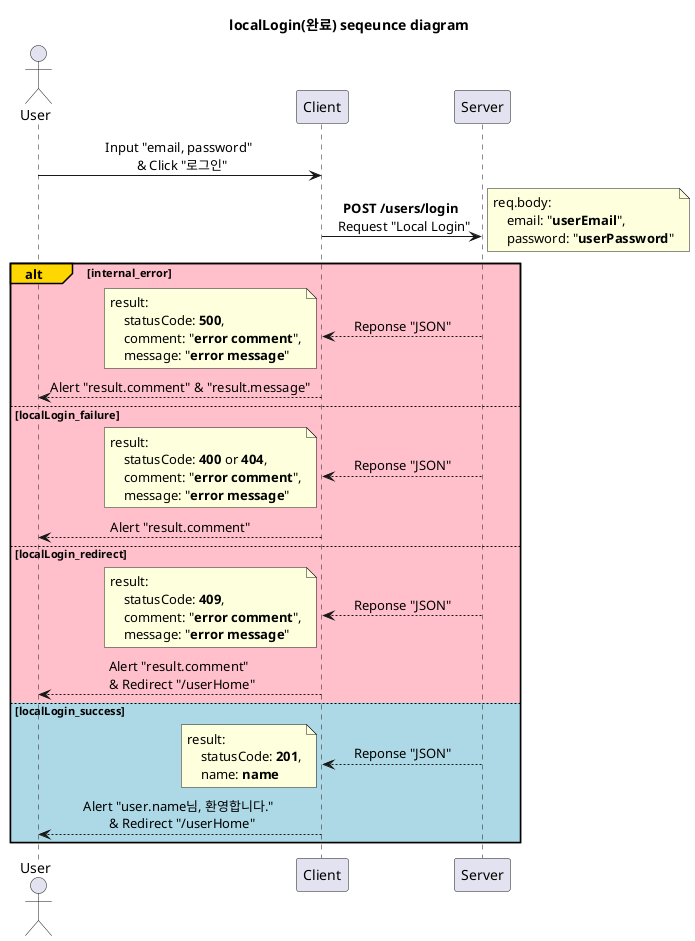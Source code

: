 @startuml localLogin(완료)
'http://localhost:3000/login

title localLogin(완료) seqeunce diagram

skinparam SequenceMessageAlignment center

participant Server order 30
participant Client order 20
actor User order 10

User -> Client: Input "email, password" \n & Click "로그인"

Client -> Server: **POST /users/login** \n Request "Local Login"
note right
    req.body:
        email: "**userEmail**",
        password: "**userPassword**"
end note

alt#Gold #Pink internal_error
    Client <-- Server: Reponse "JSON"
    note left
        result:
            statusCode: **500**,
            comment: "**error comment**",
            message: "**error message**"
    end note
    User <-- Client: Alert "result.comment" & "result.message"

else #Pink localLogin_failure
    Client <-- Server: Reponse "JSON"
    note left
        result:
            statusCode: **400** or **404**,
            comment: "**error comment**",
            message: "**error message**"
    end note
    User <-- Client: Alert "result.comment"

else #Pink localLogin_redirect
    Client <-- Server: Reponse "JSON"
    note left
        result:
            statusCode: **409**,
            comment: "**error comment**",
            message: "**error message**"
    end note
    User <-- Client: Alert "result.comment" \n & Redirect "/userHome"

else #LightBlue localLogin_success
    Client <-- Server: Reponse "JSON"
    note left
        result:
            statusCode: **201**,
            name: **name**
    end note
    User <-- Client: Alert "user.name님, 환영합니다." \n & Redirect "/userHome"

end

@enduml